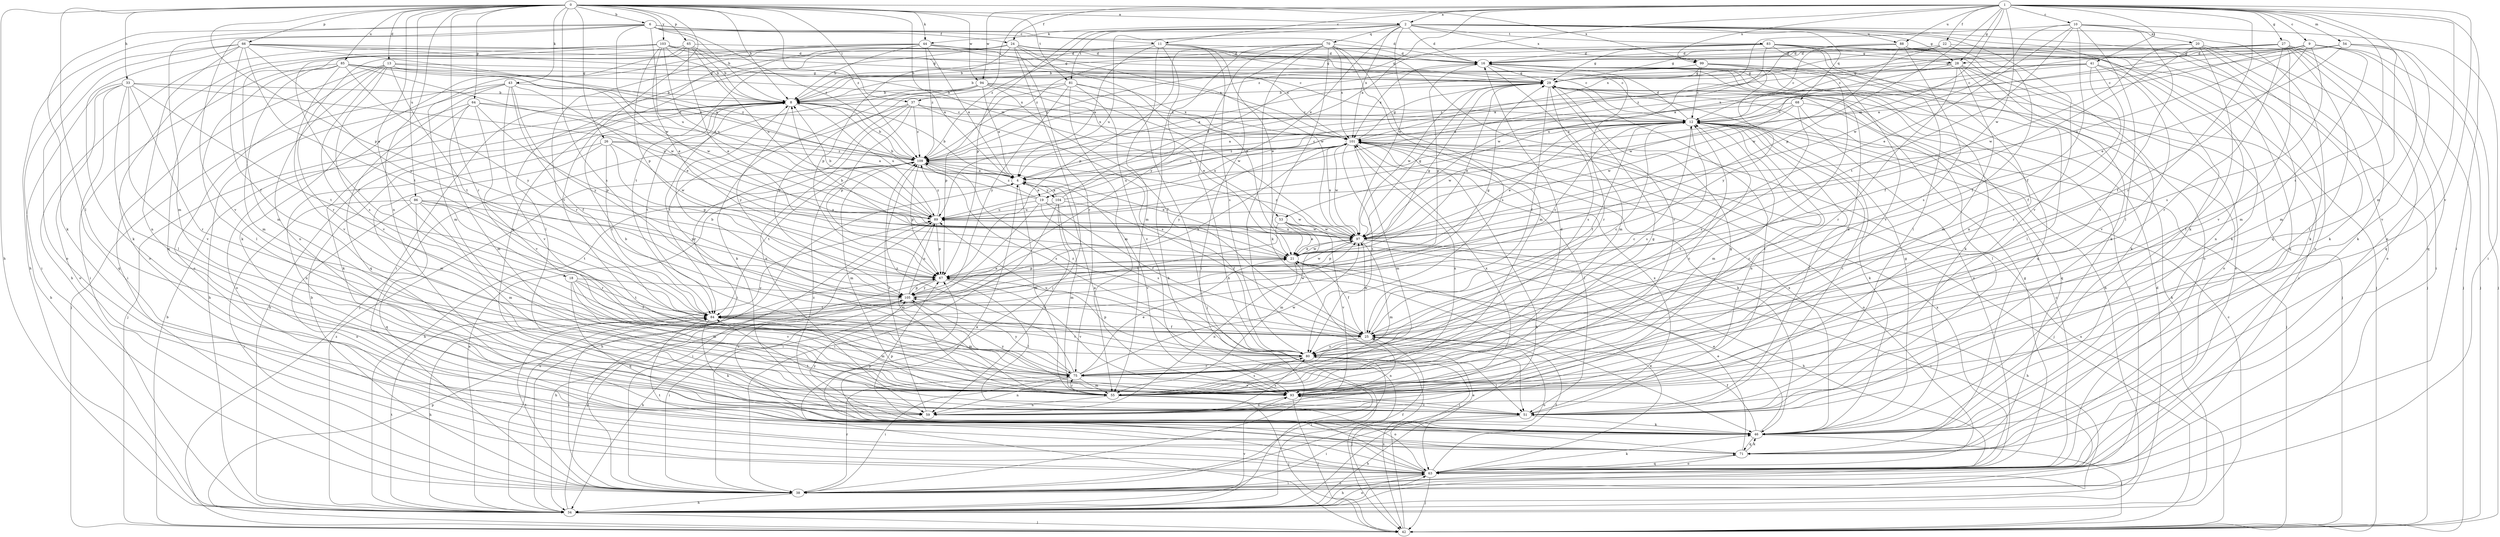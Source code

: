 strict digraph  {
0;
1;
2;
4;
6;
8;
9;
10;
11;
12;
13;
16;
18;
19;
20;
21;
22;
24;
25;
26;
27;
28;
29;
33;
34;
37;
38;
41;
42;
43;
44;
46;
51;
53;
54;
55;
59;
63;
64;
65;
66;
67;
68;
70;
71;
75;
80;
81;
83;
84;
85;
86;
88;
89;
93;
94;
97;
99;
101;
103;
104;
105;
109;
0 -> 2  [label=a];
0 -> 6  [label=b];
0 -> 8  [label=b];
0 -> 13  [label=d];
0 -> 18  [label=e];
0 -> 26  [label=g];
0 -> 33  [label=h];
0 -> 34  [label=h];
0 -> 37  [label=i];
0 -> 43  [label=k];
0 -> 44  [label=k];
0 -> 51  [label=l];
0 -> 53  [label=m];
0 -> 59  [label=n];
0 -> 64  [label=p];
0 -> 65  [label=p];
0 -> 66  [label=p];
0 -> 67  [label=p];
0 -> 75  [label=r];
0 -> 80  [label=s];
0 -> 81  [label=t];
0 -> 85  [label=u];
0 -> 86  [label=u];
0 -> 93  [label=v];
0 -> 94  [label=w];
0 -> 99  [label=x];
0 -> 103  [label=y];
0 -> 109  [label=z];
1 -> 2  [label=a];
1 -> 4  [label=a];
1 -> 9  [label=c];
1 -> 10  [label=c];
1 -> 11  [label=c];
1 -> 22  [label=f];
1 -> 24  [label=f];
1 -> 27  [label=g];
1 -> 28  [label=g];
1 -> 37  [label=i];
1 -> 38  [label=i];
1 -> 41  [label=j];
1 -> 53  [label=m];
1 -> 54  [label=m];
1 -> 55  [label=m];
1 -> 63  [label=o];
1 -> 67  [label=p];
1 -> 75  [label=r];
1 -> 80  [label=s];
1 -> 88  [label=u];
1 -> 93  [label=v];
1 -> 94  [label=w];
1 -> 97  [label=w];
1 -> 99  [label=x];
1 -> 109  [label=z];
2 -> 16  [label=d];
2 -> 19  [label=e];
2 -> 44  [label=k];
2 -> 46  [label=k];
2 -> 63  [label=o];
2 -> 67  [label=p];
2 -> 68  [label=q];
2 -> 70  [label=q];
2 -> 71  [label=q];
2 -> 81  [label=t];
2 -> 83  [label=t];
2 -> 88  [label=u];
2 -> 89  [label=u];
2 -> 93  [label=v];
2 -> 97  [label=w];
2 -> 99  [label=x];
2 -> 101  [label=x];
2 -> 109  [label=z];
4 -> 8  [label=b];
4 -> 19  [label=e];
4 -> 34  [label=h];
4 -> 55  [label=m];
4 -> 93  [label=v];
4 -> 104  [label=y];
6 -> 8  [label=b];
6 -> 11  [label=c];
6 -> 16  [label=d];
6 -> 24  [label=f];
6 -> 28  [label=g];
6 -> 34  [label=h];
6 -> 46  [label=k];
6 -> 55  [label=m];
6 -> 89  [label=u];
6 -> 93  [label=v];
6 -> 97  [label=w];
6 -> 109  [label=z];
8 -> 12  [label=c];
8 -> 34  [label=h];
8 -> 42  [label=j];
8 -> 75  [label=r];
8 -> 84  [label=t];
8 -> 89  [label=u];
8 -> 105  [label=y];
9 -> 4  [label=a];
9 -> 8  [label=b];
9 -> 12  [label=c];
9 -> 25  [label=f];
9 -> 28  [label=g];
9 -> 42  [label=j];
9 -> 55  [label=m];
9 -> 71  [label=q];
9 -> 80  [label=s];
9 -> 89  [label=u];
9 -> 109  [label=z];
10 -> 20  [label=e];
10 -> 21  [label=e];
10 -> 25  [label=f];
10 -> 38  [label=i];
10 -> 51  [label=l];
10 -> 84  [label=t];
10 -> 93  [label=v];
10 -> 97  [label=w];
10 -> 101  [label=x];
11 -> 4  [label=a];
11 -> 8  [label=b];
11 -> 21  [label=e];
11 -> 28  [label=g];
11 -> 29  [label=g];
11 -> 34  [label=h];
11 -> 55  [label=m];
11 -> 80  [label=s];
12 -> 16  [label=d];
12 -> 21  [label=e];
12 -> 25  [label=f];
12 -> 42  [label=j];
12 -> 46  [label=k];
12 -> 51  [label=l];
12 -> 55  [label=m];
12 -> 59  [label=n];
12 -> 80  [label=s];
12 -> 97  [label=w];
12 -> 101  [label=x];
13 -> 29  [label=g];
13 -> 38  [label=i];
13 -> 59  [label=n];
13 -> 63  [label=o];
13 -> 80  [label=s];
13 -> 84  [label=t];
13 -> 93  [label=v];
13 -> 97  [label=w];
13 -> 109  [label=z];
16 -> 29  [label=g];
16 -> 34  [label=h];
16 -> 42  [label=j];
16 -> 46  [label=k];
16 -> 55  [label=m];
16 -> 67  [label=p];
16 -> 71  [label=q];
16 -> 75  [label=r];
16 -> 101  [label=x];
18 -> 25  [label=f];
18 -> 55  [label=m];
18 -> 71  [label=q];
18 -> 84  [label=t];
18 -> 93  [label=v];
18 -> 105  [label=y];
19 -> 8  [label=b];
19 -> 12  [label=c];
19 -> 25  [label=f];
19 -> 38  [label=i];
19 -> 80  [label=s];
19 -> 89  [label=u];
19 -> 97  [label=w];
19 -> 109  [label=z];
20 -> 16  [label=d];
20 -> 25  [label=f];
20 -> 38  [label=i];
20 -> 46  [label=k];
20 -> 51  [label=l];
20 -> 63  [label=o];
20 -> 97  [label=w];
21 -> 8  [label=b];
21 -> 25  [label=f];
21 -> 29  [label=g];
21 -> 59  [label=n];
21 -> 67  [label=p];
21 -> 97  [label=w];
22 -> 4  [label=a];
22 -> 16  [label=d];
22 -> 25  [label=f];
22 -> 46  [label=k];
22 -> 89  [label=u];
24 -> 12  [label=c];
24 -> 16  [label=d];
24 -> 21  [label=e];
24 -> 29  [label=g];
24 -> 38  [label=i];
24 -> 42  [label=j];
24 -> 51  [label=l];
24 -> 59  [label=n];
24 -> 67  [label=p];
24 -> 75  [label=r];
24 -> 84  [label=t];
24 -> 97  [label=w];
25 -> 8  [label=b];
25 -> 12  [label=c];
25 -> 59  [label=n];
25 -> 63  [label=o];
25 -> 80  [label=s];
25 -> 97  [label=w];
26 -> 4  [label=a];
26 -> 55  [label=m];
26 -> 59  [label=n];
26 -> 67  [label=p];
26 -> 84  [label=t];
26 -> 97  [label=w];
26 -> 109  [label=z];
27 -> 4  [label=a];
27 -> 12  [label=c];
27 -> 16  [label=d];
27 -> 42  [label=j];
27 -> 46  [label=k];
27 -> 51  [label=l];
27 -> 71  [label=q];
27 -> 75  [label=r];
27 -> 93  [label=v];
28 -> 4  [label=a];
28 -> 29  [label=g];
28 -> 46  [label=k];
28 -> 51  [label=l];
28 -> 55  [label=m];
28 -> 63  [label=o];
28 -> 75  [label=r];
28 -> 97  [label=w];
29 -> 8  [label=b];
29 -> 21  [label=e];
29 -> 25  [label=f];
29 -> 34  [label=h];
29 -> 38  [label=i];
29 -> 51  [label=l];
29 -> 63  [label=o];
29 -> 80  [label=s];
29 -> 97  [label=w];
33 -> 8  [label=b];
33 -> 34  [label=h];
33 -> 51  [label=l];
33 -> 63  [label=o];
33 -> 71  [label=q];
33 -> 75  [label=r];
33 -> 84  [label=t];
33 -> 89  [label=u];
33 -> 93  [label=v];
34 -> 4  [label=a];
34 -> 12  [label=c];
34 -> 16  [label=d];
34 -> 42  [label=j];
34 -> 63  [label=o];
34 -> 84  [label=t];
34 -> 89  [label=u];
34 -> 93  [label=v];
34 -> 105  [label=y];
34 -> 109  [label=z];
37 -> 12  [label=c];
37 -> 38  [label=i];
37 -> 59  [label=n];
37 -> 67  [label=p];
37 -> 80  [label=s];
37 -> 84  [label=t];
37 -> 101  [label=x];
37 -> 109  [label=z];
38 -> 8  [label=b];
38 -> 25  [label=f];
38 -> 34  [label=h];
38 -> 63  [label=o];
38 -> 75  [label=r];
38 -> 84  [label=t];
41 -> 25  [label=f];
41 -> 29  [label=g];
41 -> 59  [label=n];
41 -> 75  [label=r];
41 -> 93  [label=v];
41 -> 101  [label=x];
41 -> 109  [label=z];
42 -> 8  [label=b];
42 -> 21  [label=e];
42 -> 67  [label=p];
42 -> 80  [label=s];
42 -> 101  [label=x];
43 -> 8  [label=b];
43 -> 21  [label=e];
43 -> 25  [label=f];
43 -> 34  [label=h];
43 -> 42  [label=j];
43 -> 71  [label=q];
43 -> 93  [label=v];
43 -> 105  [label=y];
44 -> 4  [label=a];
44 -> 8  [label=b];
44 -> 12  [label=c];
44 -> 16  [label=d];
44 -> 46  [label=k];
44 -> 55  [label=m];
44 -> 75  [label=r];
44 -> 101  [label=x];
44 -> 109  [label=z];
46 -> 21  [label=e];
46 -> 25  [label=f];
46 -> 29  [label=g];
46 -> 42  [label=j];
46 -> 67  [label=p];
46 -> 71  [label=q];
46 -> 101  [label=x];
46 -> 105  [label=y];
46 -> 109  [label=z];
51 -> 12  [label=c];
51 -> 34  [label=h];
51 -> 38  [label=i];
51 -> 46  [label=k];
51 -> 84  [label=t];
51 -> 93  [label=v];
51 -> 101  [label=x];
53 -> 21  [label=e];
53 -> 34  [label=h];
53 -> 55  [label=m];
53 -> 84  [label=t];
53 -> 93  [label=v];
53 -> 97  [label=w];
54 -> 12  [label=c];
54 -> 16  [label=d];
54 -> 21  [label=e];
54 -> 29  [label=g];
54 -> 42  [label=j];
54 -> 55  [label=m];
54 -> 93  [label=v];
55 -> 12  [label=c];
55 -> 16  [label=d];
55 -> 29  [label=g];
55 -> 42  [label=j];
55 -> 59  [label=n];
55 -> 63  [label=o];
55 -> 75  [label=r];
55 -> 80  [label=s];
55 -> 101  [label=x];
59 -> 29  [label=g];
59 -> 80  [label=s];
59 -> 109  [label=z];
63 -> 4  [label=a];
63 -> 12  [label=c];
63 -> 21  [label=e];
63 -> 25  [label=f];
63 -> 29  [label=g];
63 -> 34  [label=h];
63 -> 38  [label=i];
63 -> 42  [label=j];
63 -> 46  [label=k];
63 -> 71  [label=q];
63 -> 84  [label=t];
63 -> 89  [label=u];
63 -> 101  [label=x];
64 -> 12  [label=c];
64 -> 46  [label=k];
64 -> 55  [label=m];
64 -> 63  [label=o];
64 -> 67  [label=p];
64 -> 93  [label=v];
64 -> 109  [label=z];
65 -> 4  [label=a];
65 -> 8  [label=b];
65 -> 16  [label=d];
65 -> 21  [label=e];
65 -> 55  [label=m];
65 -> 71  [label=q];
65 -> 75  [label=r];
65 -> 89  [label=u];
66 -> 4  [label=a];
66 -> 12  [label=c];
66 -> 16  [label=d];
66 -> 25  [label=f];
66 -> 29  [label=g];
66 -> 38  [label=i];
66 -> 46  [label=k];
66 -> 59  [label=n];
66 -> 63  [label=o];
66 -> 84  [label=t];
66 -> 105  [label=y];
67 -> 21  [label=e];
67 -> 34  [label=h];
67 -> 51  [label=l];
67 -> 93  [label=v];
67 -> 97  [label=w];
67 -> 105  [label=y];
68 -> 4  [label=a];
68 -> 12  [label=c];
68 -> 51  [label=l];
68 -> 71  [label=q];
68 -> 80  [label=s];
68 -> 97  [label=w];
70 -> 16  [label=d];
70 -> 34  [label=h];
70 -> 38  [label=i];
70 -> 46  [label=k];
70 -> 51  [label=l];
70 -> 55  [label=m];
70 -> 67  [label=p];
70 -> 80  [label=s];
70 -> 93  [label=v];
70 -> 101  [label=x];
70 -> 105  [label=y];
71 -> 21  [label=e];
71 -> 46  [label=k];
71 -> 63  [label=o];
71 -> 67  [label=p];
75 -> 8  [label=b];
75 -> 12  [label=c];
75 -> 21  [label=e];
75 -> 38  [label=i];
75 -> 55  [label=m];
75 -> 59  [label=n];
75 -> 93  [label=v];
75 -> 97  [label=w];
75 -> 105  [label=y];
75 -> 109  [label=z];
80 -> 12  [label=c];
80 -> 38  [label=i];
80 -> 42  [label=j];
80 -> 51  [label=l];
80 -> 67  [label=p];
80 -> 75  [label=r];
80 -> 84  [label=t];
80 -> 89  [label=u];
80 -> 109  [label=z];
81 -> 8  [label=b];
81 -> 42  [label=j];
81 -> 55  [label=m];
81 -> 67  [label=p];
81 -> 93  [label=v];
81 -> 101  [label=x];
81 -> 105  [label=y];
83 -> 8  [label=b];
83 -> 16  [label=d];
83 -> 29  [label=g];
83 -> 42  [label=j];
83 -> 46  [label=k];
83 -> 51  [label=l];
83 -> 59  [label=n];
83 -> 63  [label=o];
83 -> 93  [label=v];
83 -> 97  [label=w];
83 -> 109  [label=z];
84 -> 25  [label=f];
84 -> 34  [label=h];
84 -> 38  [label=i];
84 -> 46  [label=k];
84 -> 55  [label=m];
84 -> 75  [label=r];
84 -> 97  [label=w];
84 -> 101  [label=x];
85 -> 29  [label=g];
85 -> 38  [label=i];
85 -> 51  [label=l];
85 -> 55  [label=m];
85 -> 93  [label=v];
85 -> 97  [label=w];
85 -> 101  [label=x];
85 -> 105  [label=y];
85 -> 109  [label=z];
86 -> 38  [label=i];
86 -> 55  [label=m];
86 -> 63  [label=o];
86 -> 67  [label=p];
86 -> 71  [label=q];
86 -> 75  [label=r];
86 -> 84  [label=t];
86 -> 89  [label=u];
88 -> 12  [label=c];
88 -> 16  [label=d];
88 -> 29  [label=g];
88 -> 42  [label=j];
88 -> 46  [label=k];
88 -> 71  [label=q];
88 -> 80  [label=s];
88 -> 89  [label=u];
88 -> 97  [label=w];
89 -> 8  [label=b];
89 -> 38  [label=i];
89 -> 55  [label=m];
89 -> 67  [label=p];
89 -> 97  [label=w];
89 -> 109  [label=z];
93 -> 4  [label=a];
93 -> 12  [label=c];
93 -> 16  [label=d];
93 -> 42  [label=j];
93 -> 51  [label=l];
93 -> 59  [label=n];
93 -> 101  [label=x];
93 -> 105  [label=y];
94 -> 4  [label=a];
94 -> 8  [label=b];
94 -> 21  [label=e];
94 -> 25  [label=f];
94 -> 42  [label=j];
94 -> 46  [label=k];
94 -> 97  [label=w];
94 -> 101  [label=x];
94 -> 105  [label=y];
97 -> 21  [label=e];
97 -> 29  [label=g];
97 -> 34  [label=h];
97 -> 38  [label=i];
97 -> 55  [label=m];
97 -> 67  [label=p];
97 -> 89  [label=u];
97 -> 101  [label=x];
97 -> 109  [label=z];
99 -> 8  [label=b];
99 -> 12  [label=c];
99 -> 29  [label=g];
99 -> 38  [label=i];
99 -> 63  [label=o];
99 -> 75  [label=r];
99 -> 105  [label=y];
99 -> 109  [label=z];
101 -> 29  [label=g];
101 -> 34  [label=h];
101 -> 42  [label=j];
101 -> 46  [label=k];
101 -> 51  [label=l];
101 -> 55  [label=m];
101 -> 63  [label=o];
101 -> 80  [label=s];
101 -> 89  [label=u];
101 -> 97  [label=w];
101 -> 105  [label=y];
101 -> 109  [label=z];
103 -> 8  [label=b];
103 -> 16  [label=d];
103 -> 21  [label=e];
103 -> 25  [label=f];
103 -> 29  [label=g];
103 -> 34  [label=h];
103 -> 63  [label=o];
103 -> 67  [label=p];
103 -> 89  [label=u];
103 -> 101  [label=x];
104 -> 4  [label=a];
104 -> 16  [label=d];
104 -> 25  [label=f];
104 -> 38  [label=i];
104 -> 55  [label=m];
104 -> 59  [label=n];
104 -> 89  [label=u];
104 -> 101  [label=x];
105 -> 12  [label=c];
105 -> 29  [label=g];
105 -> 34  [label=h];
105 -> 38  [label=i];
105 -> 55  [label=m];
105 -> 67  [label=p];
105 -> 84  [label=t];
105 -> 89  [label=u];
109 -> 4  [label=a];
109 -> 8  [label=b];
109 -> 12  [label=c];
109 -> 21  [label=e];
109 -> 34  [label=h];
109 -> 55  [label=m];
109 -> 67  [label=p];
109 -> 80  [label=s];
109 -> 84  [label=t];
}
